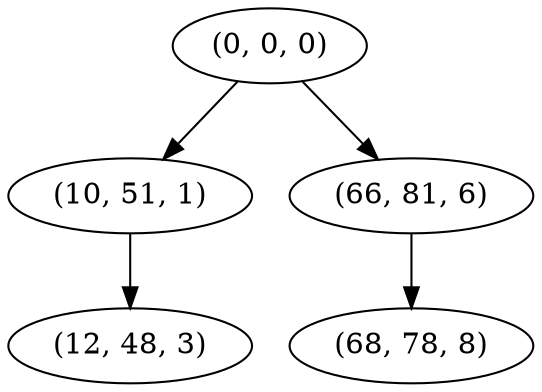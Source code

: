 digraph tree {
    "(0, 0, 0)";
    "(10, 51, 1)";
    "(12, 48, 3)";
    "(66, 81, 6)";
    "(68, 78, 8)";
    "(0, 0, 0)" -> "(10, 51, 1)";
    "(0, 0, 0)" -> "(66, 81, 6)";
    "(10, 51, 1)" -> "(12, 48, 3)";
    "(66, 81, 6)" -> "(68, 78, 8)";
}
